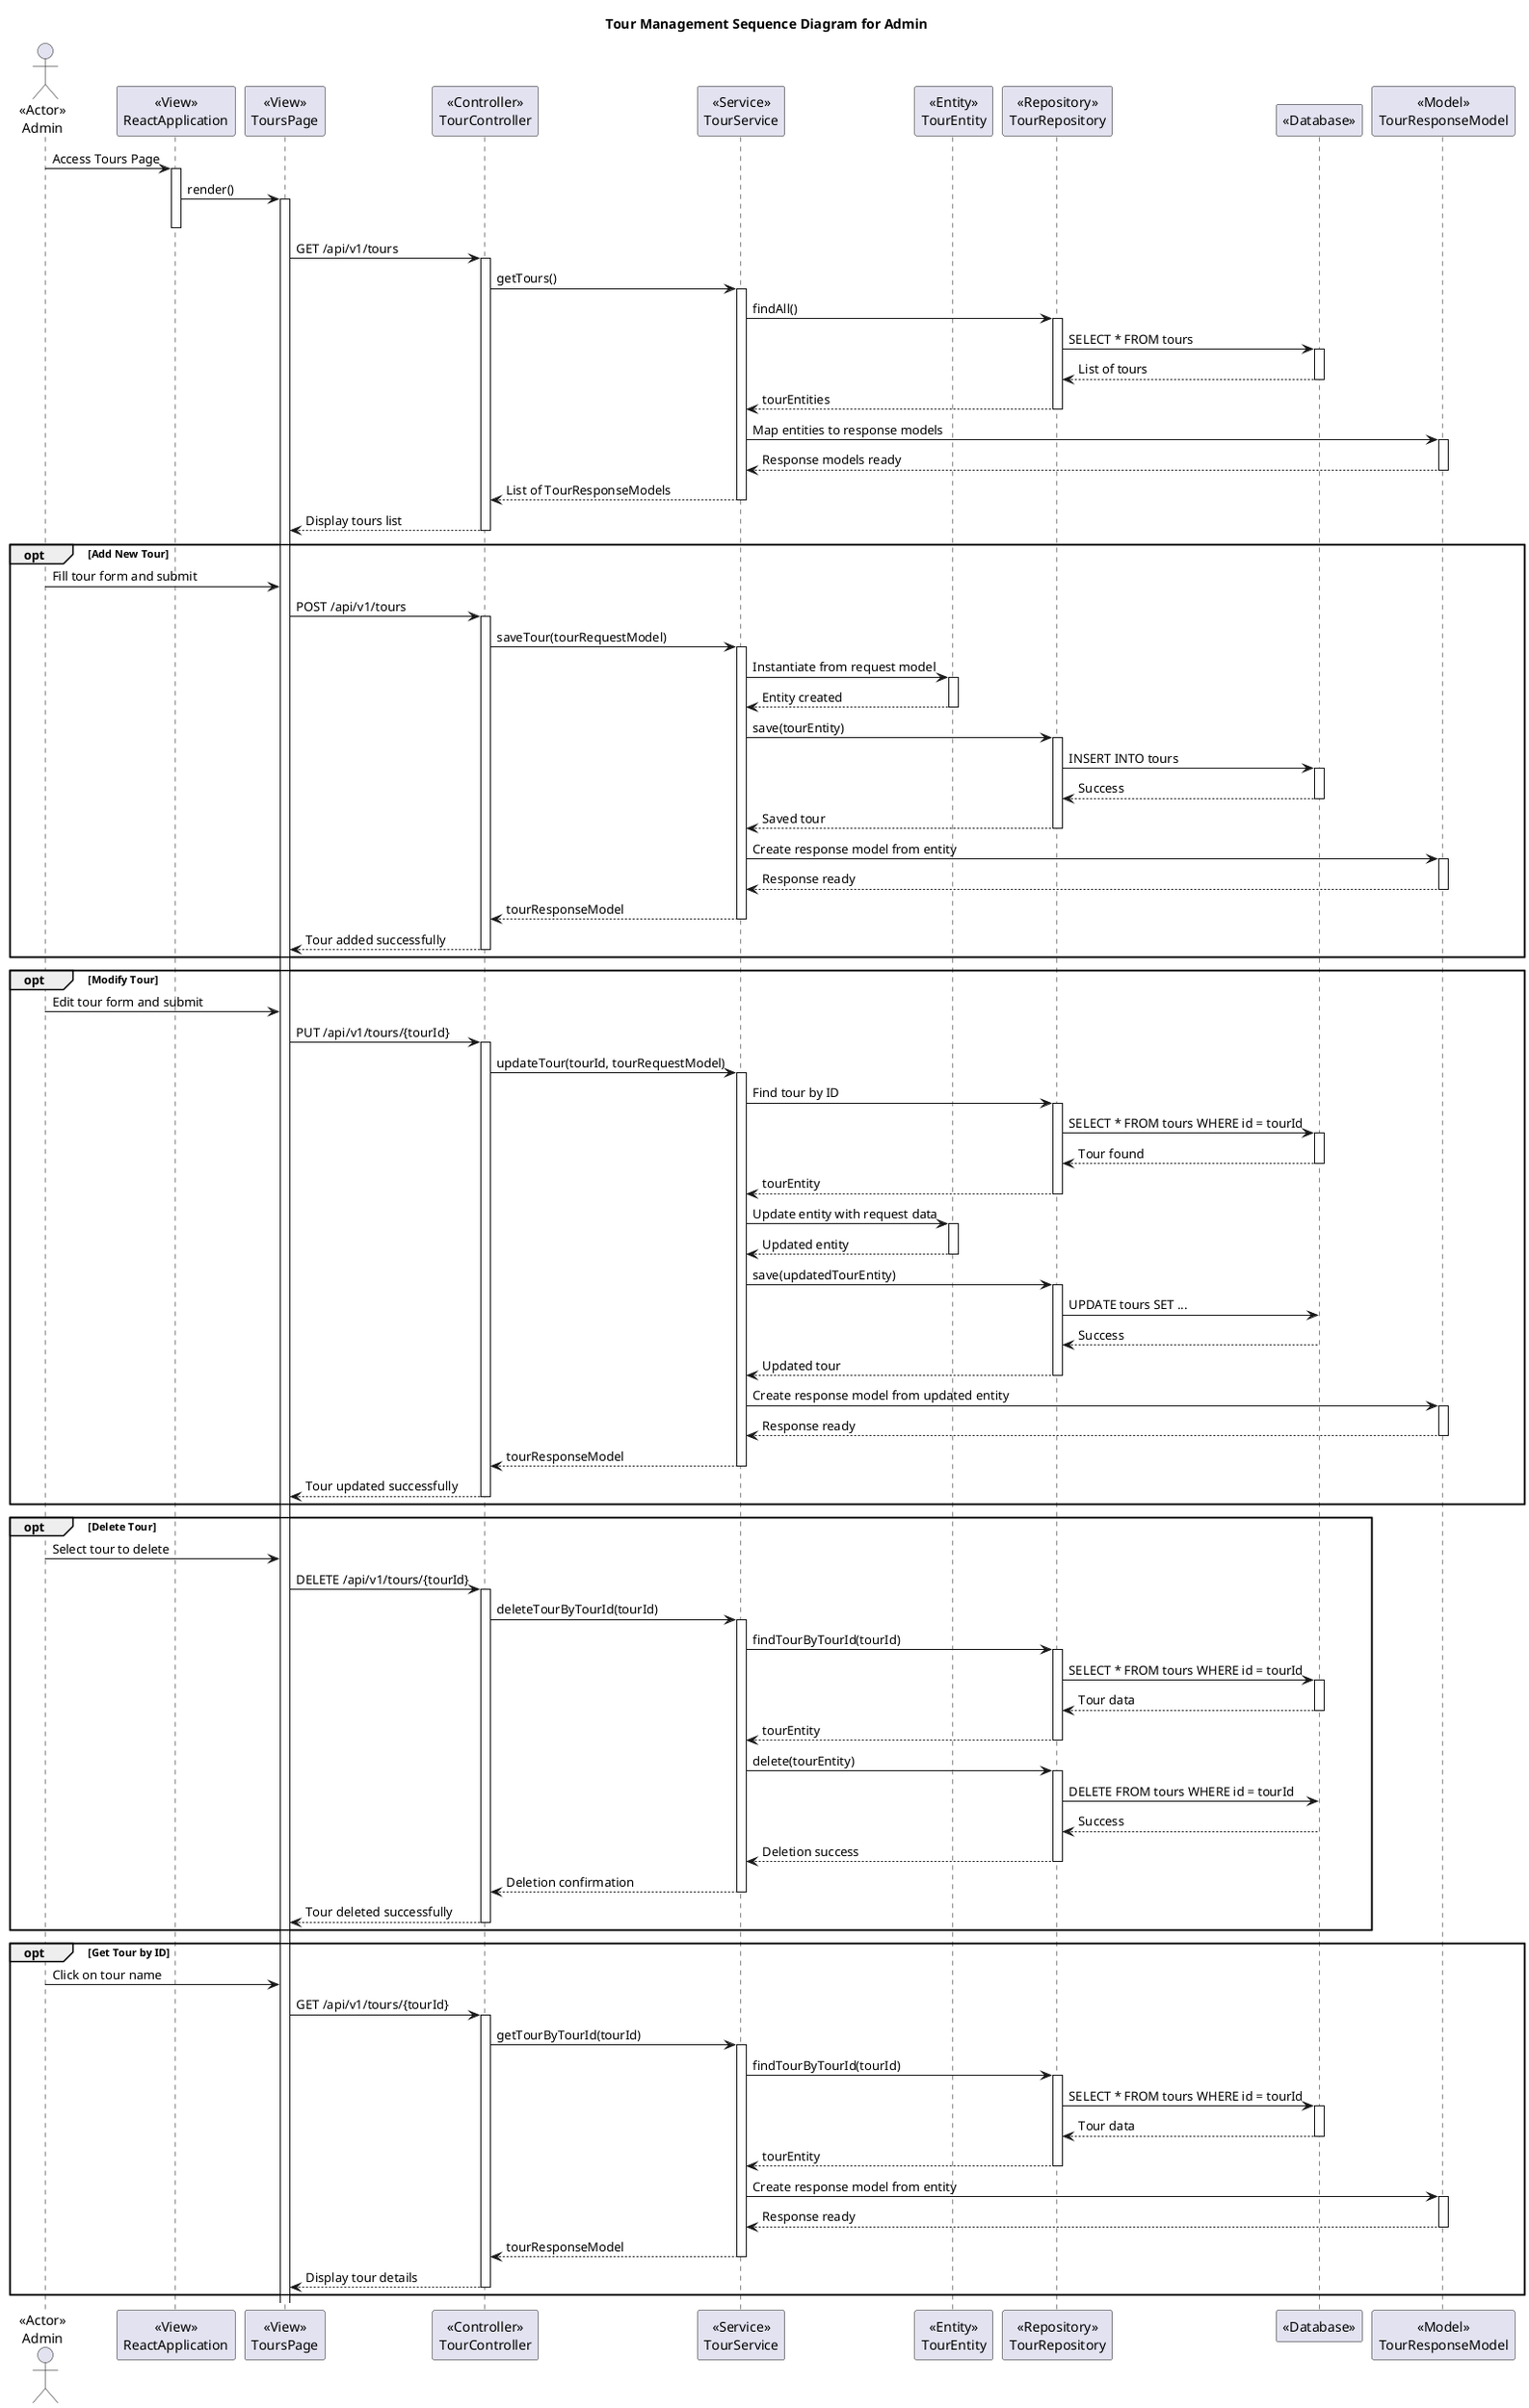@startuml
title Tour Management Sequence Diagram for Admin

actor Admin as "<<Actor>>\nAdmin"

participant ReactApplication as "<<View>>\nReactApplication"
participant ToursPage as "<<View>>\nToursPage"
participant TourController as "<<Controller>>\nTourController"
participant TourService as "<<Service>>\nTourService"
participant TourEntity as "<<Entity>>\nTourEntity"
participant TourRepository as "<<Repository>>\nTourRepository"
participant Database as "<<Database>>"
participant TourResponseModel as "<<Model>>\nTourResponseModel"

Admin -> ReactApplication : Access Tours Page
activate ReactApplication

ReactApplication -> ToursPage : render()
activate ToursPage
deactivate ReactApplication

ToursPage -> TourController : GET /api/v1/tours
activate TourController

TourController -> TourService : getTours()
activate TourService

TourService -> TourRepository : findAll()
activate TourRepository

TourRepository -> Database : SELECT * FROM tours
activate Database
Database --> TourRepository : List of tours
deactivate Database

TourRepository --> TourService : tourEntities
deactivate TourRepository

TourService -> TourResponseModel : Map entities to response models
activate TourResponseModel
TourResponseModel --> TourService : Response models ready
deactivate TourResponseModel

TourService --> TourController : List of TourResponseModels
deactivate TourService

TourController --> ToursPage : Display tours list
deactivate TourController

opt Add New Tour
    Admin -> ToursPage : Fill tour form and submit
    ToursPage -> TourController : POST /api/v1/tours
    activate TourController

    TourController -> TourService : saveTour(tourRequestModel)
    activate TourService

    TourService -> TourEntity : Instantiate from request model
    activate TourEntity
    TourEntity --> TourService : Entity created
    deactivate TourEntity

    TourService -> TourRepository : save(tourEntity)
    activate TourRepository
    TourRepository -> Database : INSERT INTO tours
    activate Database
    Database --> TourRepository : Success
    deactivate Database
    TourRepository --> TourService : Saved tour
    deactivate TourRepository

    TourService -> TourResponseModel : Create response model from entity
    activate TourResponseModel
    TourResponseModel --> TourService : Response ready
    deactivate TourResponseModel

    TourService --> TourController : tourResponseModel
    deactivate TourService
    TourController --> ToursPage : Tour added successfully
    deactivate TourController
end

opt Modify Tour
    Admin -> ToursPage : Edit tour form and submit
    ToursPage -> TourController : PUT /api/v1/tours/{tourId}
    activate TourController

    TourController -> TourService : updateTour(tourId, tourRequestModel)
    activate TourService

    TourService -> TourRepository : Find tour by ID
    activate TourRepository
    TourRepository -> Database : SELECT * FROM tours WHERE id = tourId
    activate Database
    Database --> TourRepository : Tour found
    deactivate Database
    TourRepository --> TourService : tourEntity
    deactivate TourRepository

    TourService -> TourEntity : Update entity with request data
    activate TourEntity
    TourEntity --> TourService : Updated entity
    deactivate TourEntity

    TourService -> TourRepository : save(updatedTourEntity)
    activate TourRepository
    TourRepository -> Database : UPDATE tours SET ...
    Database --> TourRepository : Success
    deactivate Database
    TourRepository --> TourService : Updated tour
    deactivate TourRepository

    TourService -> TourResponseModel : Create response model from updated entity
    activate TourResponseModel
    TourResponseModel --> TourService : Response ready
    deactivate TourResponseModel

    TourService --> TourController : tourResponseModel
    deactivate TourService
    TourController --> ToursPage : Tour updated successfully
    deactivate TourController
end

opt Delete Tour
    Admin -> ToursPage : Select tour to delete
    ToursPage -> TourController : DELETE /api/v1/tours/{tourId}
    activate TourController

    TourController -> TourService : deleteTourByTourId(tourId)
    activate TourService

    TourService -> TourRepository : findTourByTourId(tourId)
    activate TourRepository

    TourRepository -> Database : SELECT * FROM tours WHERE id = tourId
    activate Database
    Database --> TourRepository : Tour data
    deactivate Database

    TourRepository --> TourService : tourEntity
    deactivate TourRepository

    TourService -> TourRepository : delete(tourEntity)
    activate TourRepository
    TourRepository -> Database : DELETE FROM tours WHERE id = tourId
    Database --> TourRepository : Success
    deactivate Database
    TourRepository --> TourService : Deletion success
    deactivate TourRepository

    TourService --> TourController : Deletion confirmation
    deactivate TourService
    TourController --> ToursPage : Tour deleted successfully
    deactivate TourController
end

opt Get Tour by ID
    Admin -> ToursPage : Click on tour name
    ToursPage -> TourController : GET /api/v1/tours/{tourId}
    activate TourController

    TourController -> TourService : getTourByTourId(tourId)
    activate TourService

    TourService -> TourRepository : findTourByTourId(tourId)
    activate TourRepository
    TourRepository -> Database : SELECT * FROM tours WHERE id = tourId
    activate Database
    Database --> TourRepository : Tour data
    deactivate Database
    TourRepository --> TourService : tourEntity
    deactivate TourRepository

    TourService -> TourResponseModel : Create response model from entity
    activate TourResponseModel
    TourResponseModel --> TourService : Response ready
    deactivate TourResponseModel

    TourService --> TourController : tourResponseModel
    deactivate TourService
    TourController --> ToursPage : Display tour details
    deactivate TourController
end

@enduml

